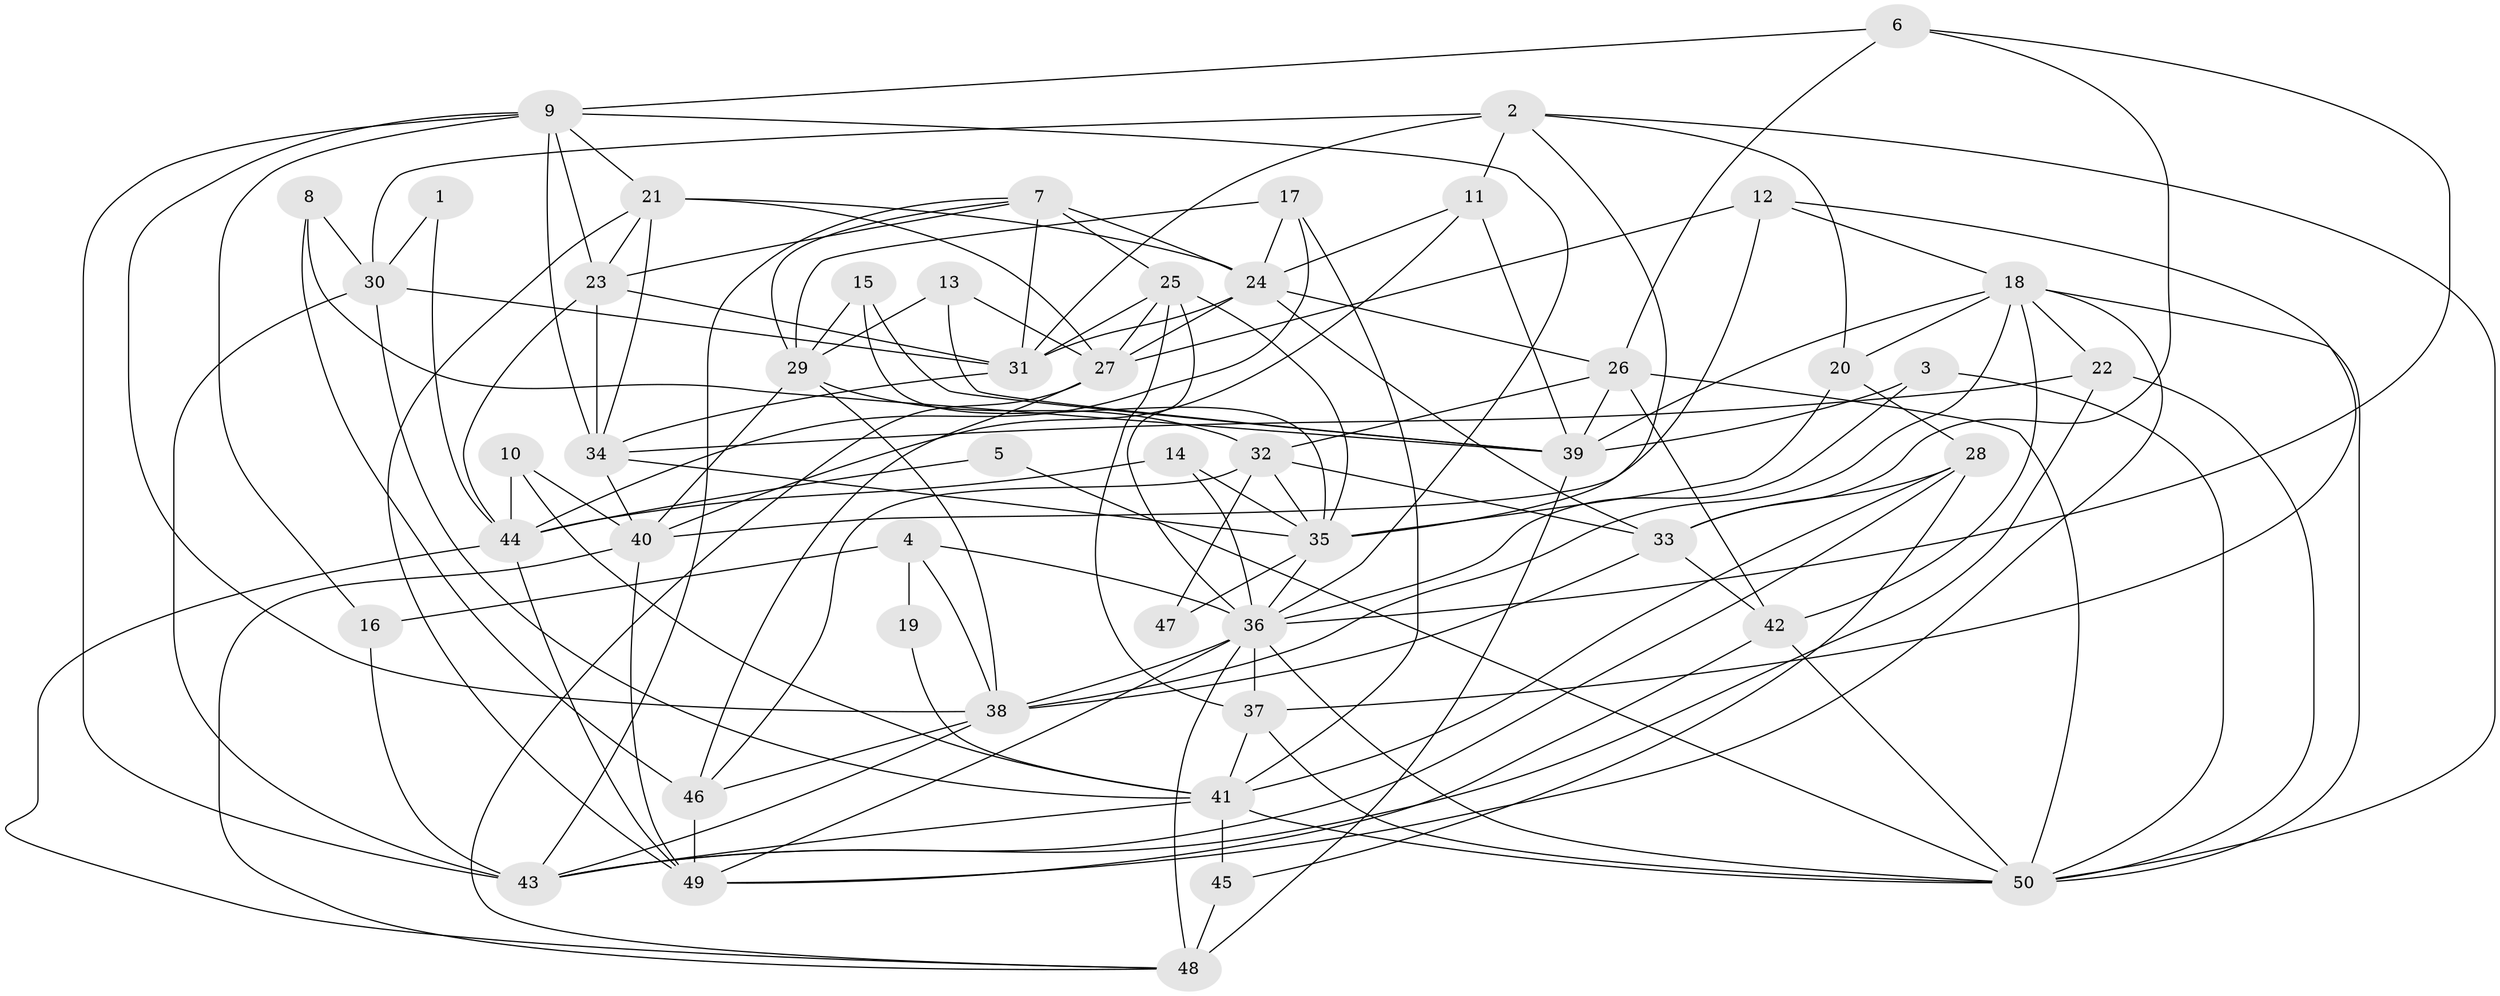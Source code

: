 // original degree distribution, {3: 0.28, 6: 0.11, 4: 0.36, 5: 0.1, 7: 0.04, 2: 0.1, 8: 0.01}
// Generated by graph-tools (version 1.1) at 2025/26/03/09/25 03:26:17]
// undirected, 50 vertices, 139 edges
graph export_dot {
graph [start="1"]
  node [color=gray90,style=filled];
  1;
  2;
  3;
  4;
  5;
  6;
  7;
  8;
  9;
  10;
  11;
  12;
  13;
  14;
  15;
  16;
  17;
  18;
  19;
  20;
  21;
  22;
  23;
  24;
  25;
  26;
  27;
  28;
  29;
  30;
  31;
  32;
  33;
  34;
  35;
  36;
  37;
  38;
  39;
  40;
  41;
  42;
  43;
  44;
  45;
  46;
  47;
  48;
  49;
  50;
  1 -- 30 [weight=1.0];
  1 -- 44 [weight=1.0];
  2 -- 11 [weight=1.0];
  2 -- 20 [weight=1.0];
  2 -- 30 [weight=1.0];
  2 -- 31 [weight=1.0];
  2 -- 35 [weight=1.0];
  2 -- 50 [weight=1.0];
  3 -- 36 [weight=1.0];
  3 -- 39 [weight=1.0];
  3 -- 50 [weight=1.0];
  4 -- 16 [weight=1.0];
  4 -- 19 [weight=2.0];
  4 -- 36 [weight=1.0];
  4 -- 38 [weight=1.0];
  5 -- 44 [weight=1.0];
  5 -- 50 [weight=1.0];
  6 -- 9 [weight=1.0];
  6 -- 26 [weight=1.0];
  6 -- 33 [weight=1.0];
  6 -- 36 [weight=1.0];
  7 -- 23 [weight=1.0];
  7 -- 24 [weight=1.0];
  7 -- 25 [weight=1.0];
  7 -- 29 [weight=1.0];
  7 -- 31 [weight=2.0];
  7 -- 43 [weight=1.0];
  8 -- 30 [weight=1.0];
  8 -- 39 [weight=1.0];
  8 -- 46 [weight=1.0];
  9 -- 16 [weight=1.0];
  9 -- 21 [weight=1.0];
  9 -- 23 [weight=1.0];
  9 -- 34 [weight=1.0];
  9 -- 36 [weight=1.0];
  9 -- 38 [weight=1.0];
  9 -- 43 [weight=1.0];
  10 -- 40 [weight=1.0];
  10 -- 41 [weight=1.0];
  10 -- 44 [weight=1.0];
  11 -- 24 [weight=1.0];
  11 -- 39 [weight=1.0];
  11 -- 40 [weight=1.0];
  12 -- 18 [weight=1.0];
  12 -- 27 [weight=1.0];
  12 -- 37 [weight=1.0];
  12 -- 40 [weight=1.0];
  13 -- 27 [weight=1.0];
  13 -- 29 [weight=1.0];
  13 -- 39 [weight=1.0];
  14 -- 35 [weight=1.0];
  14 -- 36 [weight=1.0];
  14 -- 44 [weight=1.0];
  15 -- 29 [weight=1.0];
  15 -- 35 [weight=1.0];
  15 -- 39 [weight=1.0];
  16 -- 43 [weight=1.0];
  17 -- 24 [weight=1.0];
  17 -- 29 [weight=1.0];
  17 -- 41 [weight=1.0];
  17 -- 44 [weight=1.0];
  18 -- 20 [weight=1.0];
  18 -- 22 [weight=1.0];
  18 -- 38 [weight=1.0];
  18 -- 39 [weight=1.0];
  18 -- 42 [weight=1.0];
  18 -- 49 [weight=1.0];
  18 -- 50 [weight=1.0];
  19 -- 41 [weight=1.0];
  20 -- 28 [weight=1.0];
  20 -- 35 [weight=1.0];
  21 -- 23 [weight=1.0];
  21 -- 24 [weight=1.0];
  21 -- 27 [weight=1.0];
  21 -- 34 [weight=1.0];
  21 -- 49 [weight=1.0];
  22 -- 34 [weight=1.0];
  22 -- 43 [weight=1.0];
  22 -- 50 [weight=1.0];
  23 -- 31 [weight=1.0];
  23 -- 34 [weight=1.0];
  23 -- 44 [weight=1.0];
  24 -- 26 [weight=1.0];
  24 -- 27 [weight=1.0];
  24 -- 31 [weight=1.0];
  24 -- 33 [weight=2.0];
  25 -- 27 [weight=1.0];
  25 -- 31 [weight=1.0];
  25 -- 35 [weight=1.0];
  25 -- 36 [weight=1.0];
  25 -- 37 [weight=1.0];
  26 -- 32 [weight=1.0];
  26 -- 39 [weight=1.0];
  26 -- 42 [weight=1.0];
  26 -- 50 [weight=1.0];
  27 -- 46 [weight=1.0];
  27 -- 48 [weight=1.0];
  28 -- 33 [weight=1.0];
  28 -- 41 [weight=1.0];
  28 -- 43 [weight=1.0];
  28 -- 45 [weight=1.0];
  29 -- 32 [weight=1.0];
  29 -- 38 [weight=1.0];
  29 -- 40 [weight=1.0];
  30 -- 31 [weight=1.0];
  30 -- 41 [weight=2.0];
  30 -- 43 [weight=1.0];
  31 -- 34 [weight=1.0];
  32 -- 33 [weight=1.0];
  32 -- 35 [weight=1.0];
  32 -- 46 [weight=1.0];
  32 -- 47 [weight=1.0];
  33 -- 38 [weight=1.0];
  33 -- 42 [weight=1.0];
  34 -- 35 [weight=1.0];
  34 -- 40 [weight=2.0];
  35 -- 36 [weight=1.0];
  35 -- 47 [weight=1.0];
  36 -- 37 [weight=1.0];
  36 -- 38 [weight=1.0];
  36 -- 48 [weight=1.0];
  36 -- 49 [weight=1.0];
  36 -- 50 [weight=1.0];
  37 -- 41 [weight=1.0];
  37 -- 50 [weight=1.0];
  38 -- 43 [weight=1.0];
  38 -- 46 [weight=1.0];
  39 -- 48 [weight=2.0];
  40 -- 48 [weight=1.0];
  40 -- 49 [weight=1.0];
  41 -- 43 [weight=1.0];
  41 -- 45 [weight=2.0];
  41 -- 50 [weight=1.0];
  42 -- 49 [weight=1.0];
  42 -- 50 [weight=1.0];
  44 -- 48 [weight=1.0];
  44 -- 49 [weight=1.0];
  45 -- 48 [weight=2.0];
  46 -- 49 [weight=1.0];
}

